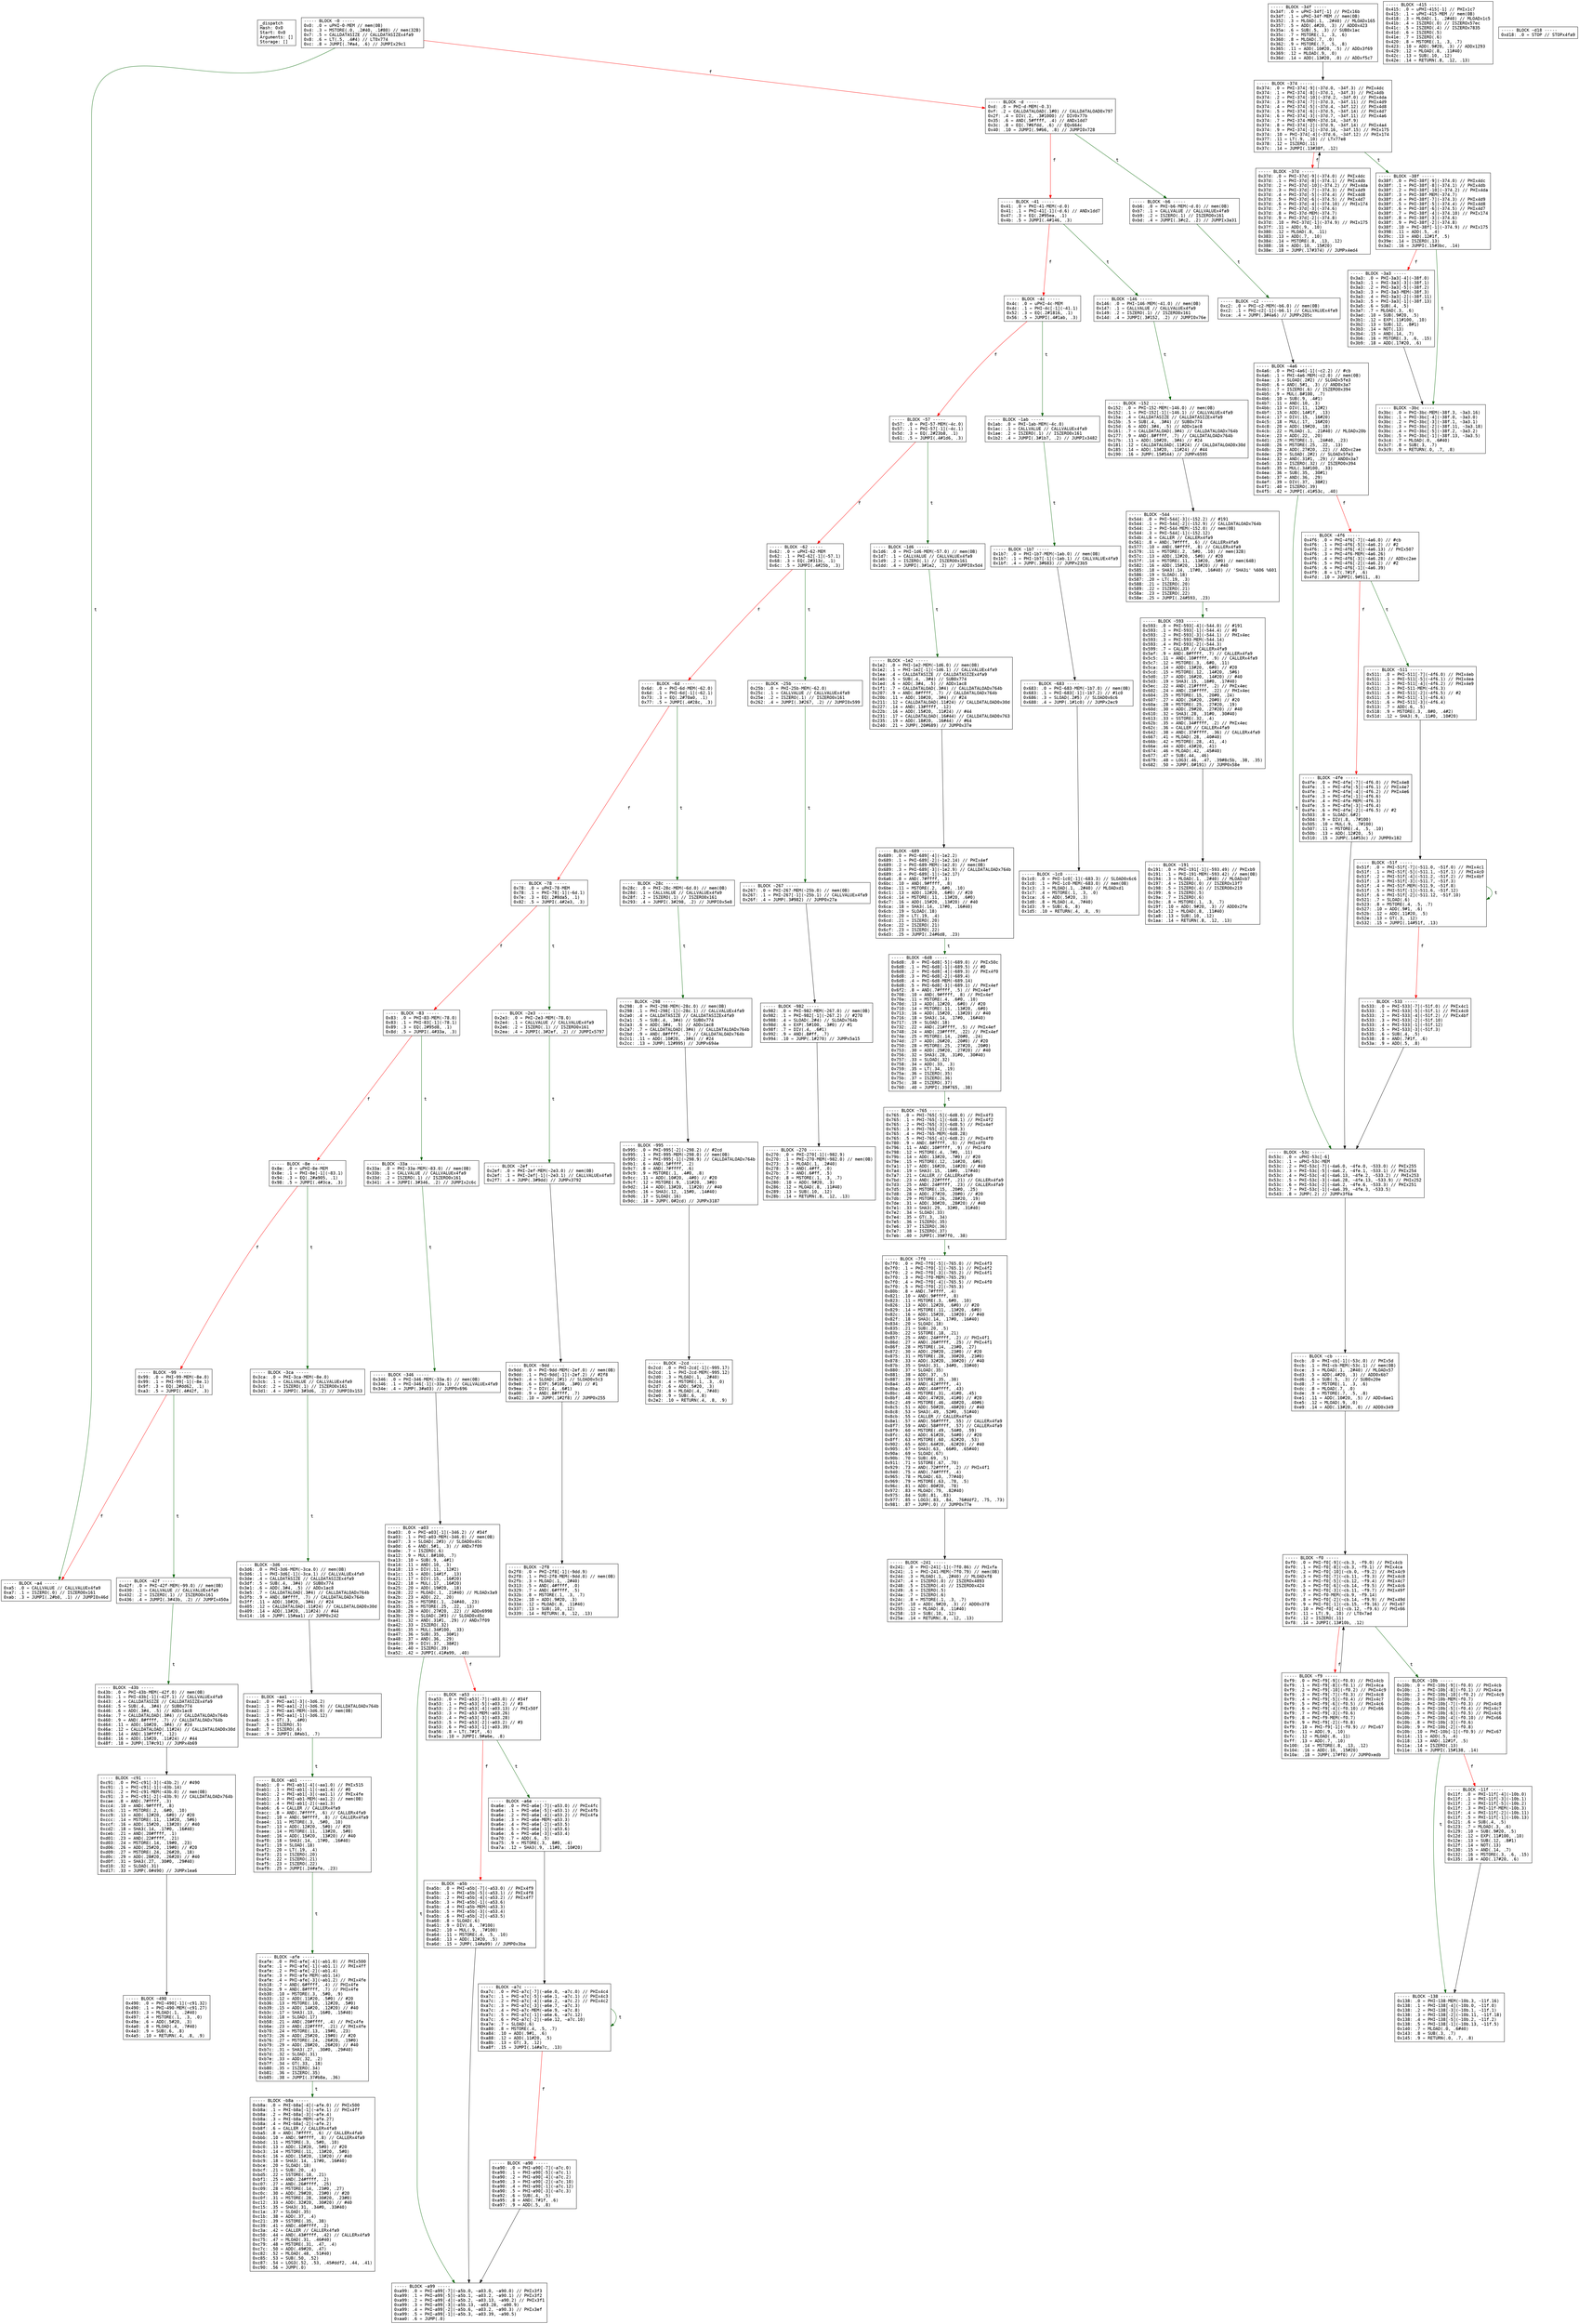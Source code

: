 
digraph G {
graph [fontname = "consolas"];
node  [fontname = "consolas"];
edge  [fontname = "consolas"];
ff [label="{_dispatch\lHash: 0x0\lStart: 0x0\lArguments: []\lStorage: []\l}", shape="record"];
block_0 [label="----- BLOCK ~0 -----\l0x0: .0 = uPHI~0-MEM // mem(0B)\l0x4: .3 = MSTORE(.0, .2#40, .1#80) // mem(32B)\l0x7: .5 = CALLDATASIZE // CALLDATASIZEx4fa9\l0x8: .6 = LT(.5, .4#4) // LT0x774\l0xc: .8 = JUMPI(.7#a4, .6) // JUMPIx29c1\l", shape="record"];
block_d [label="----- BLOCK ~d -----\l0xd: .0 = PHI~d-MEM(~0.3)\l0xf: .2 = CALLDATALOAD(.1#0) // CALLDATALOAD0x797\l0x2f: .4 = DIV(.2, .3#1000) // DIV0x77b\l0x35: .6 = AND(.5#ffff, .4) // ANDx1dd7\l0x3c: .8 = EQ(.7#6fdd, .6) // EQx664c\l0x40: .10 = JUMPI(.9#b6, .8) // JUMPI0x728\l", shape="record"];
block_41 [label="----- BLOCK ~41 -----\l0x41: .0 = PHI~41-MEM(~d.0)\l0x41: .1 = PHI~41[-1](~d.6) // ANDx1dd7\l0x47: .3 = EQ(.2#95ea, .1)\l0x4b: .5 = JUMPI(.4#146, .3)\l", shape="record"];
block_4c [label="----- BLOCK ~4c -----\l0x4c: .0 = uPHI~4c-MEM\l0x4c: .1 = PHI~4c[-1](~41.1)\l0x52: .3 = EQ(.2#1816, .1)\l0x56: .5 = JUMPI(.4#1ab, .3)\l", shape="record"];
block_57 [label="----- BLOCK ~57 -----\l0x57: .0 = PHI~57-MEM(~4c.0)\l0x57: .1 = PHI~57[-1](~4c.1)\l0x5d: .3 = EQ(.2#23b8, .1)\l0x61: .5 = JUMPI(.4#1d6, .3)\l", shape="record"];
block_62 [label="----- BLOCK ~62 -----\l0x62: .0 = uPHI~62-MEM\l0x62: .1 = PHI~62[-1](~57.1)\l0x68: .3 = EQ(.2#313c, .1)\l0x6c: .5 = JUMPI(.4#25b, .3)\l", shape="record"];
block_6d [label="----- BLOCK ~6d -----\l0x6d: .0 = PHI~6d-MEM(~62.0)\l0x6d: .1 = PHI~6d[-1](~62.1)\l0x73: .3 = EQ(.2#70a0, .1)\l0x77: .5 = JUMPI(.4#28c, .3)\l", shape="record"];
block_78 [label="----- BLOCK ~78 -----\l0x78: .0 = uPHI~78-MEM\l0x78: .1 = PHI~78[-1](~6d.1)\l0x7e: .3 = EQ(.2#8da5, .1)\l0x82: .5 = JUMPI(.4#2e3, .3)\l", shape="record"];
block_83 [label="----- BLOCK ~83 -----\l0x83: .0 = PHI~83-MEM(~78.0)\l0x83: .1 = PHI~83[-1](~78.1)\l0x89: .3 = EQ(.2#95d8, .1)\l0x8d: .5 = JUMPI(.4#33a, .3)\l", shape="record"];
block_8e [label="----- BLOCK ~8e -----\l0x8e: .0 = uPHI~8e-MEM\l0x8e: .1 = PHI~8e[-1](~83.1)\l0x94: .3 = EQ(.2#a905, .1)\l0x98: .5 = JUMPI(.4#3ca, .3)\l", shape="record"];
block_99 [label="----- BLOCK ~99 -----\l0x99: .0 = PHI~99-MEM(~8e.0)\l0x99: .1 = PHI~99[-1](~8e.1)\l0x9f: .3 = EQ(.2#dd62, .1)\l0xa3: .5 = JUMPI(.4#42f, .3)\l", shape="record"];
block_a4 [label="----- BLOCK ~a4 -----\l0xa5: .0 = CALLVALUE // CALLVALUEx4fa9\l0xa7: .1 = ISZERO(.0) // ISZERO0x161\l0xab: .3 = JUMPI(.2#b0, .1) // JUMPI0x46d\l", shape="record"];
block_b6 [label="----- BLOCK ~b6 -----\l0xb6: .0 = PHI~b6-MEM(~d.0) // mem(0B)\l0xb7: .1 = CALLVALUE // CALLVALUEx4fa9\l0xb9: .2 = ISZERO(.1) // ISZERO0x161\l0xbd: .4 = JUMPI(.3#c2, .2) // JUMPIx3a31\l", shape="record"];
block_c2 [label="----- BLOCK ~c2 -----\l0xc2: .0 = PHI~c2-MEM(~b6.0) // mem(0B)\l0xc2: .1 = PHI~c2[-1](~b6.1) // CALLVALUEx4fa9\l0xca: .4 = JUMP(.3#4a6) // JUMPx205c\l", shape="record"];
block_cb [label="----- BLOCK ~cb -----\l0xcb: .0 = PHI~cb[-1](~53c.0) // PHIx5d\l0xcb: .1 = PHI~cb-MEM(~53c.1) // mem(0B)\l0xce: .3 = MLOAD(.1, .2#40) // MLOADx57\l0xd3: .5 = ADD(.4#20, .3) // ADD0x6b7\l0xd6: .6 = SUB(.5, .3) // SUB0x20e\l0xd8: .7 = MSTORE(.1, .3, .6)\l0xdc: .8 = MLOAD(.7, .0)\l0xde: .9 = MSTORE(.7, .5, .8)\l0xe1: .11 = ADD(.10#20, .5) // ADDx6ae1\l0xe5: .12 = MLOAD(.9, .0)\l0xe9: .14 = ADD(.13#20, .0) // ADD0x349\l", shape="record"];
block_f0 [label="----- BLOCK ~f0 -----\l0xf0: .0 = PHI~f0[-9](~cb.3, ~f9.0) // PHIx4cb\l0xf0: .1 = PHI~f0[-8](~cb.3, ~f9.1) // PHIx4ca\l0xf0: .2 = PHI~f0[-10](~cb.0, ~f9.2) // PHIx4c9\l0xf0: .3 = PHI~f0[-7](~cb.11, ~f9.3) // PHIx4c8\l0xf0: .4 = PHI~f0[-5](~cb.12, ~f9.4) // PHIx4c7\l0xf0: .5 = PHI~f0[-6](~cb.14, ~f9.5) // PHIx4c6\l0xf0: .6 = PHI~f0[-3](~cb.11, ~f9.7) // PHIx49f\l0xf0: .7 = PHI~f0-MEM(~cb.9, ~f9.14)\l0xf0: .8 = PHI~f0[-2](~cb.14, ~f9.9) // PHIx49d\l0xf0: .9 = PHI~f0[-1](~cb.15, ~f9.16) // PHIx67\l0xf0: .10 = PHI~f0[-4](~cb.12, ~f9.6) // PHIx66\l0xf3: .11 = LT(.9, .10) // LT0x7ad\l0xf4: .12 = ISZERO(.11)\l0xf8: .14 = JUMPI(.13#10b, .12)\l", shape="record"];
block_f9 [label="----- BLOCK ~f9 -----\l0xf9: .0 = PHI~f9[-9](~f0.0) // PHIx4cb\l0xf9: .1 = PHI~f9[-8](~f0.1) // PHIx4ca\l0xf9: .2 = PHI~f9[-10](~f0.2) // PHIx4c9\l0xf9: .3 = PHI~f9[-7](~f0.3) // PHIx4c8\l0xf9: .4 = PHI~f9[-5](~f0.4) // PHIx4c7\l0xf9: .5 = PHI~f9[-6](~f0.5) // PHIx4c6\l0xf9: .6 = PHI~f9[-4](~f0.10) // PHIx66\l0xf9: .7 = PHI~f9[-3](~f0.6)\l0xf9: .8 = PHI~f9-MEM(~f0.7)\l0xf9: .9 = PHI~f9[-2](~f0.8)\l0xf9: .10 = PHI~f9[-1](~f0.9) // PHIx67\l0xfb: .11 = ADD(.9, .10)\l0xfc: .12 = MLOAD(.8, .11)\l0xff: .13 = ADD(.7, .10)\l0x100: .14 = MSTORE(.8, .13, .12)\l0x104: .16 = ADD(.10, .15#20)\l0x10a: .18 = JUMP(.17#f0) // JUMP0xedb\l", shape="record"];
block_10b [label="----- BLOCK ~10b -----\l0x10b: .0 = PHI~10b[-9](~f0.0) // PHIx4cb\l0x10b: .1 = PHI~10b[-8](~f0.1) // PHIx4ca\l0x10b: .2 = PHI~10b[-10](~f0.2) // PHIx4c9\l0x10b: .3 = PHI~10b-MEM(~f0.7)\l0x10b: .4 = PHI~10b[-7](~f0.3) // PHIx4c8\l0x10b: .5 = PHI~10b[-5](~f0.4) // PHIx4c7\l0x10b: .6 = PHI~10b[-6](~f0.5) // PHIx4c6\l0x10b: .7 = PHI~10b[-4](~f0.10) // PHIx66\l0x10b: .8 = PHI~10b[-3](~f0.6)\l0x10b: .9 = PHI~10b[-2](~f0.8)\l0x10b: .10 = PHI~10b[-1](~f0.9) // PHIx67\l0x114: .11 = ADD(.5, .4)\l0x118: .13 = AND(.12#1f, .5)\l0x11a: .14 = ISZERO(.13)\l0x11e: .16 = JUMPI(.15#138, .14)\l", shape="record"];
block_11f [label="----- BLOCK ~11f -----\l0x11f: .0 = PHI~11f[-4](~10b.0)\l0x11f: .1 = PHI~11f[-3](~10b.1)\l0x11f: .2 = PHI~11f[-5](~10b.2)\l0x11f: .3 = PHI~11f-MEM(~10b.3)\l0x11f: .4 = PHI~11f[-2](~10b.11)\l0x11f: .5 = PHI~11f[-1](~10b.13)\l0x121: .6 = SUB(.4, .5)\l0x123: .7 = MLOAD(.3, .6)\l0x129: .10 = SUB(.9#20, .5)\l0x12d: .12 = EXP(.11#100, .10)\l0x12e: .13 = SUB(.12, .8#1)\l0x12f: .14 = NOT(.13)\l0x130: .15 = AND(.14, .7)\l0x132: .16 = MSTORE(.3, .6, .15)\l0x135: .18 = ADD(.17#20, .6)\l", shape="record"];
block_138 [label="----- BLOCK ~138 -----\l0x138: .0 = PHI~138-MEM(~10b.3, ~11f.16)\l0x138: .1 = PHI~138[-4](~10b.0, ~11f.0)\l0x138: .2 = PHI~138[-3](~10b.1, ~11f.1)\l0x138: .3 = PHI~138[-2](~10b.11, ~11f.18)\l0x138: .4 = PHI~138[-5](~10b.2, ~11f.2)\l0x138: .5 = PHI~138[-1](~10b.13, ~11f.5)\l0x140: .7 = MLOAD(.0, .6#40)\l0x143: .8 = SUB(.3, .7)\l0x145: .9 = RETURN(.0, .7, .8)\l", shape="record"];
block_146 [label="----- BLOCK ~146 -----\l0x146: .0 = PHI~146-MEM(~41.0) // mem(0B)\l0x147: .1 = CALLVALUE // CALLVALUEx4fa9\l0x149: .2 = ISZERO(.1) // ISZERO0x161\l0x14d: .4 = JUMPI(.3#152, .2) // JUMPI0x76e\l", shape="record"];
block_152 [label="----- BLOCK ~152 -----\l0x152: .0 = PHI~152-MEM(~146.0) // mem(0B)\l0x152: .1 = PHI~152[-1](~146.1) // CALLVALUEx4fa9\l0x15a: .4 = CALLDATASIZE // CALLDATASIZEx4fa9\l0x15b: .5 = SUB(.4, .3#4) // SUB0x774\l0x15d: .6 = ADD(.3#4, .5) // ADDx1ac8\l0x161: .7 = CALLDATALOAD(.3#4) // CALLDATALOADx764b\l0x177: .9 = AND(.8#ffff, .7) // CALLDATALOADx764b\l0x17b: .11 = ADD(.10#20, .3#4) // #24\l0x181: .12 = CALLDATALOAD(.11#24) // CALLDATALOAD0x30d\l0x185: .14 = ADD(.13#20, .11#24) // #44\l0x190: .16 = JUMP(.15#544) // JUMPx6595\l", shape="record"];
block_191 [label="----- BLOCK ~191 -----\l0x191: .0 = PHI~191[-1](~593.49) // PHIxb9\l0x191: .1 = PHI~191-MEM(~593.42) // mem(0B)\l0x194: .3 = MLOAD(.1, .2#40) // MLOADxb7\l0x197: .4 = ISZERO(.0) // ISZEROx13f7\l0x198: .5 = ISZERO(.4) // ISZERO0x219\l0x199: .6 = ISZERO(.5)\l0x19a: .7 = ISZERO(.6)\l0x19c: .8 = MSTORE(.1, .3, .7)\l0x19f: .10 = ADD(.9#20, .3) // ADD0x2fe\l0x1a5: .12 = MLOAD(.8, .11#40)\l0x1a8: .13 = SUB(.10, .12)\l0x1aa: .14 = RETURN(.8, .12, .13)\l", shape="record"];
block_1ab [label="----- BLOCK ~1ab -----\l0x1ab: .0 = PHI~1ab-MEM(~4c.0)\l0x1ac: .1 = CALLVALUE // CALLVALUEx4fa9\l0x1ae: .2 = ISZERO(.1) // ISZERO0x161\l0x1b2: .4 = JUMPI(.3#1b7, .2) // JUMPIx3482\l", shape="record"];
block_1b7 [label="----- BLOCK ~1b7 -----\l0x1b7: .0 = PHI~1b7-MEM(~1ab.0) // mem(0B)\l0x1b7: .1 = PHI~1b7[-1](~1ab.1) // CALLVALUEx4fa9\l0x1bf: .4 = JUMP(.3#683) // JUMPx23b5\l", shape="record"];
block_1c0 [label="----- BLOCK ~1c0 -----\l0x1c0: .0 = PHI~1c0[-1](~683.3) // SLOAD0x6c6\l0x1c0: .1 = PHI~1c0-MEM(~683.0) // mem(0B)\l0x1c3: .3 = MLOAD(.1, .2#40) // MLOADxd1\l0x1c7: .4 = MSTORE(.1, .3, .0)\l0x1ca: .6 = ADD(.5#20, .3)\l0x1d0: .8 = MLOAD(.4, .7#40)\l0x1d3: .9 = SUB(.6, .8)\l0x1d5: .10 = RETURN(.4, .8, .9)\l", shape="record"];
block_1d6 [label="----- BLOCK ~1d6 -----\l0x1d6: .0 = PHI~1d6-MEM(~57.0) // mem(0B)\l0x1d7: .1 = CALLVALUE // CALLVALUEx4fa9\l0x1d9: .2 = ISZERO(.1) // ISZERO0x161\l0x1dd: .4 = JUMPI(.3#1e2, .2) // JUMPI0x5d4\l", shape="record"];
block_1e2 [label="----- BLOCK ~1e2 -----\l0x1e2: .0 = PHI~1e2-MEM(~1d6.0) // mem(0B)\l0x1e2: .1 = PHI~1e2[-1](~1d6.1) // CALLVALUEx4fa9\l0x1ea: .4 = CALLDATASIZE // CALLDATASIZEx4fa9\l0x1eb: .5 = SUB(.4, .3#4) // SUB0x774\l0x1ed: .6 = ADD(.3#4, .5) // ADDx1ac8\l0x1f1: .7 = CALLDATALOAD(.3#4) // CALLDATALOADx764b\l0x207: .9 = AND(.8#ffff, .7) // CALLDATALOADx764b\l0x20b: .11 = ADD(.10#20, .3#4) // #24\l0x211: .12 = CALLDATALOAD(.11#24) // CALLDATALOAD0x30d\l0x227: .14 = AND(.13#ffff, .12)\l0x22b: .16 = ADD(.15#20, .11#24) // #44\l0x231: .17 = CALLDATALOAD(.16#44) // CALLDATALOAD0x763\l0x235: .19 = ADD(.18#20, .16#44) // #64\l0x240: .21 = JUMP(.20#689) // JUMP0x37e\l", shape="record"];
block_241 [label="----- BLOCK ~241 -----\l0x241: .0 = PHI~241[-1](~7f0.86) // PHIxfa\l0x241: .1 = PHI~241-MEM(~7f0.79) // mem(0B)\l0x244: .3 = MLOAD(.1, .2#40) // MLOADxf8\l0x247: .4 = ISZERO(.0) // ISZEROx4893\l0x248: .5 = ISZERO(.4) // ISZERO0x424\l0x249: .6 = ISZERO(.5)\l0x24a: .7 = ISZERO(.6)\l0x24c: .8 = MSTORE(.1, .3, .7)\l0x24f: .10 = ADD(.9#20, .3) // ADD0x378\l0x255: .12 = MLOAD(.8, .11#40)\l0x258: .13 = SUB(.10, .12)\l0x25a: .14 = RETURN(.8, .12, .13)\l", shape="record"];
block_25b [label="----- BLOCK ~25b -----\l0x25b: .0 = PHI~25b-MEM(~62.0)\l0x25c: .1 = CALLVALUE // CALLVALUEx4fa9\l0x25e: .2 = ISZERO(.1) // ISZERO0x161\l0x262: .4 = JUMPI(.3#267, .2) // JUMPI0x599\l", shape="record"];
block_267 [label="----- BLOCK ~267 -----\l0x267: .0 = PHI~267-MEM(~25b.0) // mem(0B)\l0x267: .1 = PHI~267[-1](~25b.1) // CALLVALUEx4fa9\l0x26f: .4 = JUMP(.3#982) // JUMP0x27a\l", shape="record"];
block_270 [label="----- BLOCK ~270 -----\l0x270: .0 = PHI~270[-1](~982.9)\l0x270: .1 = PHI~270-MEM(~982.0) // mem(0B)\l0x273: .3 = MLOAD(.1, .2#40)\l0x278: .5 = AND(.4#ff, .0)\l0x27b: .7 = AND(.6#ff, .5)\l0x27d: .8 = MSTORE(.1, .3, .7)\l0x280: .10 = ADD(.9#20, .3)\l0x286: .12 = MLOAD(.8, .11#40)\l0x289: .13 = SUB(.10, .12)\l0x28b: .14 = RETURN(.8, .12, .13)\l", shape="record"];
block_28c [label="----- BLOCK ~28c -----\l0x28c: .0 = PHI~28c-MEM(~6d.0) // mem(0B)\l0x28d: .1 = CALLVALUE // CALLVALUEx4fa9\l0x28f: .2 = ISZERO(.1) // ISZERO0x161\l0x293: .4 = JUMPI(.3#298, .2) // JUMPI0x5e8\l", shape="record"];
block_298 [label="----- BLOCK ~298 -----\l0x298: .0 = PHI~298-MEM(~28c.0) // mem(0B)\l0x298: .1 = PHI~298[-1](~28c.1) // CALLVALUEx4fa9\l0x2a0: .4 = CALLDATASIZE // CALLDATASIZEx4fa9\l0x2a1: .5 = SUB(.4, .3#4) // SUB0x774\l0x2a3: .6 = ADD(.3#4, .5) // ADDx1ac8\l0x2a7: .7 = CALLDATALOAD(.3#4) // CALLDATALOADx764b\l0x2bd: .9 = AND(.8#ffff, .7) // CALLDATALOADx764b\l0x2c1: .11 = ADD(.10#20, .3#4) // #24\l0x2cc: .13 = JUMP(.12#995) // JUMPx694e\l", shape="record"];
block_2cd [label="----- BLOCK ~2cd -----\l0x2cd: .0 = PHI~2cd[-1](~995.17)\l0x2cd: .1 = PHI~2cd-MEM(~995.12)\l0x2d0: .3 = MLOAD(.1, .2#40)\l0x2d4: .4 = MSTORE(.1, .3, .0)\l0x2d7: .6 = ADD(.5#20, .3)\l0x2dd: .8 = MLOAD(.4, .7#40)\l0x2e0: .9 = SUB(.6, .8)\l0x2e2: .10 = RETURN(.4, .8, .9)\l", shape="record"];
block_2e3 [label="----- BLOCK ~2e3 -----\l0x2e3: .0 = PHI~2e3-MEM(~78.0)\l0x2e4: .1 = CALLVALUE // CALLVALUEx4fa9\l0x2e6: .2 = ISZERO(.1) // ISZERO0x161\l0x2ea: .4 = JUMPI(.3#2ef, .2) // JUMPIx5797\l", shape="record"];
block_2ef [label="----- BLOCK ~2ef -----\l0x2ef: .0 = PHI~2ef-MEM(~2e3.0) // mem(0B)\l0x2ef: .1 = PHI~2ef[-1](~2e3.1) // CALLVALUEx4fa9\l0x2f7: .4 = JUMP(.3#9dd) // JUMPx3792\l", shape="record"];
block_2f8 [label="----- BLOCK ~2f8 -----\l0x2f8: .0 = PHI~2f8[-1](~9dd.9)\l0x2f8: .1 = PHI~2f8-MEM(~9dd.0) // mem(0B)\l0x2fb: .3 = MLOAD(.1, .2#40)\l0x313: .5 = AND(.4#ffff, .0)\l0x329: .7 = AND(.6#ffff, .5)\l0x32b: .8 = MSTORE(.1, .3, .7)\l0x32e: .10 = ADD(.9#20, .3)\l0x334: .12 = MLOAD(.8, .11#40)\l0x337: .13 = SUB(.10, .12)\l0x339: .14 = RETURN(.8, .12, .13)\l", shape="record"];
block_33a [label="----- BLOCK ~33a -----\l0x33a: .0 = PHI~33a-MEM(~83.0) // mem(0B)\l0x33b: .1 = CALLVALUE // CALLVALUEx4fa9\l0x33d: .2 = ISZERO(.1) // ISZERO0x161\l0x341: .4 = JUMPI(.3#346, .2) // JUMPIx2c6c\l", shape="record"];
block_346 [label="----- BLOCK ~346 -----\l0x346: .0 = PHI~346-MEM(~33a.0) // mem(0B)\l0x346: .1 = PHI~346[-1](~33a.1) // CALLVALUEx4fa9\l0x34e: .4 = JUMP(.3#a03) // JUMP0x696\l", shape="record"];
block_34f [label="----- BLOCK ~34f -----\l0x34f: .0 = uPHI~34f[-1] // PHIx16b\l0x34f: .1 = uPHI~34f-MEM // mem(0B)\l0x352: .3 = MLOAD(.1, .2#40) // MLOADx165\l0x357: .5 = ADD(.4#20, .3) // ADD0x423\l0x35a: .6 = SUB(.5, .3) // SUB0x1ac\l0x35c: .7 = MSTORE(.1, .3, .6)\l0x360: .8 = MLOAD(.7, .0)\l0x362: .9 = MSTORE(.7, .5, .8)\l0x365: .11 = ADD(.10#20, .5) // ADDx3f69\l0x369: .12 = MLOAD(.9, .0)\l0x36d: .14 = ADD(.13#20, .0) // ADDxf5c7\l", shape="record"];
block_374 [label="----- BLOCK ~374 -----\l0x374: .0 = PHI~374[-9](~37d.0, ~34f.3) // PHIx4dc\l0x374: .1 = PHI~374[-8](~37d.1, ~34f.3) // PHIx4db\l0x374: .2 = PHI~374[-10](~37d.2, ~34f.0) // PHIx4da\l0x374: .3 = PHI~374[-7](~37d.3, ~34f.11) // PHIx4d9\l0x374: .4 = PHI~374[-5](~37d.4, ~34f.12) // PHIx4d8\l0x374: .5 = PHI~374[-6](~37d.5, ~34f.14) // PHIx4d7\l0x374: .6 = PHI~374[-3](~37d.7, ~34f.11) // PHIx4a6\l0x374: .7 = PHI~374-MEM(~37d.14, ~34f.9)\l0x374: .8 = PHI~374[-2](~37d.9, ~34f.14) // PHIx4a4\l0x374: .9 = PHI~374[-1](~37d.16, ~34f.15) // PHIx175\l0x374: .10 = PHI~374[-4](~37d.6, ~34f.12) // PHIx174\l0x377: .11 = LT(.9, .10) // LTx77e8\l0x378: .12 = ISZERO(.11)\l0x37c: .14 = JUMPI(.13#38f, .12)\l", shape="record"];
block_37d [label="----- BLOCK ~37d -----\l0x37d: .0 = PHI~37d[-9](~374.0) // PHIx4dc\l0x37d: .1 = PHI~37d[-8](~374.1) // PHIx4db\l0x37d: .2 = PHI~37d[-10](~374.2) // PHIx4da\l0x37d: .3 = PHI~37d[-7](~374.3) // PHIx4d9\l0x37d: .4 = PHI~37d[-5](~374.4) // PHIx4d8\l0x37d: .5 = PHI~37d[-6](~374.5) // PHIx4d7\l0x37d: .6 = PHI~37d[-4](~374.10) // PHIx174\l0x37d: .7 = PHI~37d[-3](~374.6)\l0x37d: .8 = PHI~37d-MEM(~374.7)\l0x37d: .9 = PHI~37d[-2](~374.8)\l0x37d: .10 = PHI~37d[-1](~374.9) // PHIx175\l0x37f: .11 = ADD(.9, .10)\l0x380: .12 = MLOAD(.8, .11)\l0x383: .13 = ADD(.7, .10)\l0x384: .14 = MSTORE(.8, .13, .12)\l0x388: .16 = ADD(.10, .15#20)\l0x38e: .18 = JUMP(.17#374) // JUMPx4ed4\l", shape="record"];
block_38f [label="----- BLOCK ~38f -----\l0x38f: .0 = PHI~38f[-9](~374.0) // PHIx4dc\l0x38f: .1 = PHI~38f[-8](~374.1) // PHIx4db\l0x38f: .2 = PHI~38f[-10](~374.2) // PHIx4da\l0x38f: .3 = PHI~38f-MEM(~374.7)\l0x38f: .4 = PHI~38f[-7](~374.3) // PHIx4d9\l0x38f: .5 = PHI~38f[-5](~374.4) // PHIx4d8\l0x38f: .6 = PHI~38f[-6](~374.5) // PHIx4d7\l0x38f: .7 = PHI~38f[-4](~374.10) // PHIx174\l0x38f: .8 = PHI~38f[-3](~374.6)\l0x38f: .9 = PHI~38f[-2](~374.8)\l0x38f: .10 = PHI~38f[-1](~374.9) // PHIx175\l0x398: .11 = ADD(.5, .4)\l0x39c: .13 = AND(.12#1f, .5)\l0x39e: .14 = ISZERO(.13)\l0x3a2: .16 = JUMPI(.15#3bc, .14)\l", shape="record"];
block_3a3 [label="----- BLOCK ~3a3 -----\l0x3a3: .0 = PHI~3a3[-4](~38f.0)\l0x3a3: .1 = PHI~3a3[-3](~38f.1)\l0x3a3: .2 = PHI~3a3[-5](~38f.2)\l0x3a3: .3 = PHI~3a3-MEM(~38f.3)\l0x3a3: .4 = PHI~3a3[-2](~38f.11)\l0x3a3: .5 = PHI~3a3[-1](~38f.13)\l0x3a5: .6 = SUB(.4, .5)\l0x3a7: .7 = MLOAD(.3, .6)\l0x3ad: .10 = SUB(.9#20, .5)\l0x3b1: .12 = EXP(.11#100, .10)\l0x3b2: .13 = SUB(.12, .8#1)\l0x3b3: .14 = NOT(.13)\l0x3b4: .15 = AND(.14, .7)\l0x3b6: .16 = MSTORE(.3, .6, .15)\l0x3b9: .18 = ADD(.17#20, .6)\l", shape="record"];
block_3bc [label="----- BLOCK ~3bc -----\l0x3bc: .0 = PHI~3bc-MEM(~38f.3, ~3a3.16)\l0x3bc: .1 = PHI~3bc[-4](~38f.0, ~3a3.0)\l0x3bc: .2 = PHI~3bc[-3](~38f.1, ~3a3.1)\l0x3bc: .3 = PHI~3bc[-2](~38f.11, ~3a3.18)\l0x3bc: .4 = PHI~3bc[-5](~38f.2, ~3a3.2)\l0x3bc: .5 = PHI~3bc[-1](~38f.13, ~3a3.5)\l0x3c4: .7 = MLOAD(.0, .6#40)\l0x3c7: .8 = SUB(.3, .7)\l0x3c9: .9 = RETURN(.0, .7, .8)\l", shape="record"];
block_3ca [label="----- BLOCK ~3ca -----\l0x3ca: .0 = PHI~3ca-MEM(~8e.0)\l0x3cb: .1 = CALLVALUE // CALLVALUEx4fa9\l0x3cd: .2 = ISZERO(.1) // ISZERO0x161\l0x3d1: .4 = JUMPI(.3#3d6, .2) // JUMPI0x153\l", shape="record"];
block_3d6 [label="----- BLOCK ~3d6 -----\l0x3d6: .0 = PHI~3d6-MEM(~3ca.0) // mem(0B)\l0x3d6: .1 = PHI~3d6[-1](~3ca.1) // CALLVALUEx4fa9\l0x3de: .4 = CALLDATASIZE // CALLDATASIZEx4fa9\l0x3df: .5 = SUB(.4, .3#4) // SUB0x774\l0x3e1: .6 = ADD(.3#4, .5) // ADDx1ac8\l0x3e5: .7 = CALLDATALOAD(.3#4) // CALLDATALOADx764b\l0x3fb: .9 = AND(.8#ffff, .7) // CALLDATALOADx764b\l0x3ff: .11 = ADD(.10#20, .3#4) // #24\l0x405: .12 = CALLDATALOAD(.11#24) // CALLDATALOAD0x30d\l0x409: .14 = ADD(.13#20, .11#24) // #44\l0x414: .16 = JUMP(.15#aa1) // JUMP0x242\l", shape="record"];
block_415 [label="----- BLOCK ~415 -----\l0x415: .0 = uPHI~415[-1] // PHIx1c7\l0x415: .1 = uPHI~415-MEM // mem(0B)\l0x418: .3 = MLOAD(.1, .2#40) // MLOADx1c5\l0x41b: .4 = ISZERO(.0) // ISZEROx57ec\l0x41c: .5 = ISZERO(.4) // ISZEROx7835\l0x41d: .6 = ISZERO(.5)\l0x41e: .7 = ISZERO(.6)\l0x420: .8 = MSTORE(.1, .3, .7)\l0x423: .10 = ADD(.9#20, .3) // ADDx1293\l0x429: .12 = MLOAD(.8, .11#40)\l0x42c: .13 = SUB(.10, .12)\l0x42e: .14 = RETURN(.8, .12, .13)\l", shape="record"];
block_42f [label="----- BLOCK ~42f -----\l0x42f: .0 = PHI~42f-MEM(~99.0) // mem(0B)\l0x430: .1 = CALLVALUE // CALLVALUEx4fa9\l0x432: .2 = ISZERO(.1) // ISZERO0x161\l0x436: .4 = JUMPI(.3#43b, .2) // JUMPIx450a\l", shape="record"];
block_43b [label="----- BLOCK ~43b -----\l0x43b: .0 = PHI~43b-MEM(~42f.0) // mem(0B)\l0x43b: .1 = PHI~43b[-1](~42f.1) // CALLVALUEx4fa9\l0x443: .4 = CALLDATASIZE // CALLDATASIZEx4fa9\l0x444: .5 = SUB(.4, .3#4) // SUB0x774\l0x446: .6 = ADD(.3#4, .5) // ADDx1ac8\l0x44a: .7 = CALLDATALOAD(.3#4) // CALLDATALOADx764b\l0x460: .9 = AND(.8#ffff, .7) // CALLDATALOADx764b\l0x464: .11 = ADD(.10#20, .3#4) // #24\l0x46a: .12 = CALLDATALOAD(.11#24) // CALLDATALOAD0x30d\l0x480: .14 = AND(.13#ffff, .12)\l0x484: .16 = ADD(.15#20, .11#24) // #44\l0x48f: .18 = JUMP(.17#c91) // JUMPx4b69\l", shape="record"];
block_490 [label="----- BLOCK ~490 -----\l0x490: .0 = PHI~490[-1](~c91.32)\l0x490: .1 = PHI~490-MEM(~c91.27)\l0x493: .3 = MLOAD(.1, .2#40)\l0x497: .4 = MSTORE(.1, .3, .0)\l0x49a: .6 = ADD(.5#20, .3)\l0x4a0: .8 = MLOAD(.4, .7#40)\l0x4a3: .9 = SUB(.6, .8)\l0x4a5: .10 = RETURN(.4, .8, .9)\l", shape="record"];
block_4a6 [label="----- BLOCK ~4a6 -----\l0x4a6: .0 = PHI~4a6[-1](~c2.2) // #cb\l0x4a6: .1 = PHI~4a6-MEM(~c2.0) // mem(0B)\l0x4aa: .3 = SLOAD(.2#2) // SLOADx5fe3\l0x4b0: .6 = AND(.5#1, .3) // AND0x3a7\l0x4b1: .7 = ISZERO(.6) // ISZERO0x394\l0x4b5: .9 = MUL(.8#100, .7)\l0x4b6: .10 = SUB(.9, .4#1)\l0x4b7: .11 = AND(.10, .3)\l0x4bb: .13 = DIV(.11, .12#2)\l0x4bf: .15 = ADD(.14#1f, .13)\l0x4c4: .17 = DIV(.15, .16#20)\l0x4c5: .18 = MUL(.17, .16#20)\l0x4c8: .20 = ADD(.19#20, .18)\l0x4cb: .22 = MLOAD(.1, .21#40) // MLOADx20b\l0x4ce: .23 = ADD(.22, .20)\l0x4d1: .25 = MSTORE(.1, .24#40, .23)\l0x4d8: .26 = MSTORE(.25, .22, .13)\l0x4db: .28 = ADD(.27#20, .22) // ADDxc2ae\l0x4de: .29 = SLOAD(.2#2) // SLOADx5fe3\l0x4e4: .32 = AND(.31#1, .29) // AND0x3a7\l0x4e5: .33 = ISZERO(.32) // ISZERO0x394\l0x4e9: .35 = MUL(.34#100, .33)\l0x4ea: .36 = SUB(.35, .30#1)\l0x4eb: .37 = AND(.36, .29)\l0x4ef: .39 = DIV(.37, .38#2)\l0x4f1: .40 = ISZERO(.39)\l0x4f5: .42 = JUMPI(.41#53c, .40)\l", shape="record"];
block_4f6 [label="----- BLOCK ~4f6 -----\l0x4f6: .0 = PHI~4f6[-7](~4a6.0) // #cb\l0x4f6: .1 = PHI~4f6[-5](~4a6.2) // #2\l0x4f6: .2 = PHI~4f6[-4](~4a6.13) // PHIx507\l0x4f6: .3 = PHI~4f6-MEM(~4a6.26)\l0x4f6: .4 = PHI~4f6[-3](~4a6.28) // ADDxc2ae\l0x4f6: .5 = PHI~4f6[-2](~4a6.2) // #2\l0x4f6: .6 = PHI~4f6[-1](~4a6.39)\l0x4f9: .8 = LT(.7#1f, .6)\l0x4fd: .10 = JUMPI(.9#511, .8)\l", shape="record"];
block_4fe [label="----- BLOCK ~4fe -----\l0x4fe: .0 = PHI~4fe[-7](~4f6.0) // PHIx4e8\l0x4fe: .1 = PHI~4fe[-5](~4f6.1) // PHIx4e7\l0x4fe: .2 = PHI~4fe[-4](~4f6.2) // PHIx4e6\l0x4fe: .3 = PHI~4fe[-1](~4f6.6)\l0x4fe: .4 = PHI~4fe-MEM(~4f6.3)\l0x4fe: .5 = PHI~4fe[-3](~4f6.4)\l0x4fe: .6 = PHI~4fe[-2](~4f6.5) // #2\l0x503: .8 = SLOAD(.6#2)\l0x504: .9 = DIV(.8, .7#100)\l0x505: .10 = MUL(.9, .7#100)\l0x507: .11 = MSTORE(.4, .5, .10)\l0x50b: .13 = ADD(.12#20, .5)\l0x510: .15 = JUMP(.14#53c) // JUMP0x182\l", shape="record"];
block_511 [label="----- BLOCK ~511 -----\l0x511: .0 = PHI~511[-7](~4f6.0) // PHIx4eb\l0x511: .1 = PHI~511[-5](~4f6.1) // PHIx4ea\l0x511: .2 = PHI~511[-4](~4f6.2) // PHIx4e9\l0x511: .3 = PHI~511-MEM(~4f6.3)\l0x511: .4 = PHI~511[-2](~4f6.5) // #2\l0x511: .5 = PHI~511[-1](~4f6.6)\l0x511: .6 = PHI~511[-3](~4f6.4)\l0x513: .7 = ADD(.6, .5)\l0x518: .9 = MSTORE(.3, .8#0, .4#2)\l0x51d: .12 = SHA3(.9, .11#0, .10#20)\l", shape="record"];
block_51f [label="----- BLOCK ~51f -----\l0x51f: .0 = PHI~51f[-7](~511.0, ~51f.0) // PHIx4c1\l0x51f: .1 = PHI~51f[-5](~511.1, ~51f.1) // PHIx4c0\l0x51f: .2 = PHI~51f[-4](~511.2, ~51f.2) // PHIx4bf\l0x51f: .3 = PHI~51f[-3](~511.7, ~51f.3)\l0x51f: .4 = PHI~51f-MEM(~511.9, ~51f.8)\l0x51f: .5 = PHI~51f[-1](~511.6, ~51f.12)\l0x51f: .6 = PHI~51f[-2](~511.12, ~51f.10)\l0x521: .7 = SLOAD(.6)\l0x523: .8 = MSTORE(.4, .5, .7)\l0x527: .10 = ADD(.9#1, .6)\l0x52b: .12 = ADD(.11#20, .5)\l0x52e: .13 = GT(.3, .12)\l0x532: .15 = JUMPI(.14#51f, .13)\l", shape="record"];
block_533 [label="----- BLOCK ~533 -----\l0x533: .0 = PHI~533[-7](~51f.0) // PHIx4c1\l0x533: .1 = PHI~533[-5](~51f.1) // PHIx4c0\l0x533: .2 = PHI~533[-4](~51f.2) // PHIx4bf\l0x533: .3 = PHI~533[-2](~51f.10)\l0x533: .4 = PHI~533[-1](~51f.12)\l0x533: .5 = PHI~533[-3](~51f.3)\l0x535: .6 = SUB(.4, .5)\l0x538: .8 = AND(.7#1f, .6)\l0x53a: .9 = ADD(.5, .8)\l", shape="record"];
block_53c [label="----- BLOCK ~53c -----\l0x53c: .0 = uPHI~53c[-6]\l0x53c: .1 = uPHI~53c-MEM\l0x53c: .2 = PHI~53c[-7](~4a6.0, ~4fe.0, ~533.0) // PHIx255\l0x53c: .3 = PHI~53c[-5](~4a6.2, ~4fe.1, ~533.1) // PHIx254\l0x53c: .4 = PHI~53c[-4](~4a6.13, ~4fe.2, ~533.2) // PHIx253\l0x53c: .5 = PHI~53c[-3](~4a6.28, ~4fe.13, ~533.9) // PHIx252\l0x53c: .6 = PHI~53c[-2](~4a6.2, ~4fe.6, ~533.3) // PHIx251\l0x53c: .7 = PHI~53c[-1](~4a6.39, ~4fe.3, ~533.5)\l0x543: .8 = JUMP(.2) // JUMPx3f6a\l", shape="record"];
block_544 [label="----- BLOCK ~544 -----\l0x544: .0 = PHI~544[-3](~152.2) // #191\l0x544: .1 = PHI~544[-2](~152.9) // CALLDATALOADx764b\l0x544: .2 = PHI~544-MEM(~152.0) // mem(0B)\l0x544: .3 = PHI~544[-1](~152.12)\l0x54b: .6 = CALLER // CALLERx4fa9\l0x561: .8 = AND(.7#ffff, .6) // CALLERx4fa9\l0x577: .10 = AND(.9#ffff, .8) // CALLERx4fa9\l0x579: .11 = MSTORE(.2, .5#0, .10) // mem(32B)\l0x57c: .13 = ADD(.12#20, .5#0) // #20\l0x57f: .14 = MSTORE(.11, .13#20, .5#0) // mem(64B)\l0x582: .16 = ADD(.15#20, .13#20) // #40\l0x585: .18 = SHA3(.14, .17#0, .16#40) // 'SHA3i' %606 %601\l0x586: .19 = SLOAD(.18)\l0x587: .20 = LT(.19, .3)\l0x588: .21 = ISZERO(.20)\l0x589: .22 = ISZERO(.21)\l0x58a: .23 = ISZERO(.22)\l0x58e: .25 = JUMPI(.24#593, .23)\l", shape="record"];
block_593 [label="----- BLOCK ~593 -----\l0x593: .0 = PHI~593[-4](~544.0) // #191\l0x593: .1 = PHI~593[-1](~544.4) // #0\l0x593: .2 = PHI~593[-3](~544.1) // PHIx4ec\l0x593: .3 = PHI~593-MEM(~544.14)\l0x593: .4 = PHI~593[-2](~544.3)\l0x599: .7 = CALLER // CALLERx4fa9\l0x5af: .9 = AND(.8#ffff, .7) // CALLERx4fa9\l0x5c5: .11 = AND(.10#ffff, .9) // CALLERx4fa9\l0x5c7: .12 = MSTORE(.3, .6#0, .11)\l0x5ca: .14 = ADD(.13#20, .6#0) // #20\l0x5cd: .15 = MSTORE(.12, .14#20, .5#6)\l0x5d0: .17 = ADD(.16#20, .14#20) // #40\l0x5d3: .19 = SHA3(.15, .18#0, .17#40)\l0x5ec: .22 = AND(.21#ffff, .2) // PHIx4ec\l0x602: .24 = AND(.23#ffff, .22) // PHIx4ec\l0x604: .25 = MSTORE(.15, .20#0, .24)\l0x607: .27 = ADD(.26#20, .20#0) // #20\l0x60a: .28 = MSTORE(.25, .27#20, .19)\l0x60d: .30 = ADD(.29#20, .27#20) // #40\l0x610: .32 = SHA3(.28, .31#0, .30#40)\l0x613: .33 = SSTORE(.32, .4)\l0x62b: .35 = AND(.34#ffff, .2) // PHIx4ec\l0x62c: .36 = CALLER // CALLERx4fa9\l0x642: .38 = AND(.37#ffff, .36) // CALLERx4fa9\l0x667: .41 = MLOAD(.28, .40#40)\l0x66b: .42 = MSTORE(.28, .41, .4)\l0x66e: .44 = ADD(.43#20, .41)\l0x674: .46 = MLOAD(.42, .45#40)\l0x677: .47 = SUB(.44, .46)\l0x679: .48 = LOG3(.46, .47, .39#8c5b, .38, .35)\l0x682: .50 = JUMP(.0#191) // JUMP0x58e\l", shape="record"];
block_683 [label="----- BLOCK ~683 -----\l0x683: .0 = PHI~683-MEM(~1b7.0) // mem(0B)\l0x683: .1 = PHI~683[-1](~1b7.2) // #1c0\l0x686: .3 = SLOAD(.2#5) // SLOAD0x6c6\l0x688: .4 = JUMP(.1#1c0) // JUMPx2ec9\l", shape="record"];
block_689 [label="----- BLOCK ~689 -----\l0x689: .0 = PHI~689[-4](~1e2.2)\l0x689: .1 = PHI~689[-2](~1e2.14) // PHIx4ef\l0x689: .2 = PHI~689-MEM(~1e2.0) // mem(0B)\l0x689: .3 = PHI~689[-3](~1e2.9) // CALLDATALOADx764b\l0x689: .4 = PHI~689[-1](~1e2.17)\l0x6a6: .8 = AND(.7#ffff, .3)\l0x6bc: .10 = AND(.9#ffff, .8)\l0x6be: .11 = MSTORE(.2, .6#0, .10)\l0x6c1: .13 = ADD(.12#20, .6#0) // #20\l0x6c4: .14 = MSTORE(.11, .13#20, .6#0)\l0x6c7: .16 = ADD(.15#20, .13#20) // #40\l0x6ca: .18 = SHA3(.14, .17#0, .16#40)\l0x6cb: .19 = SLOAD(.18)\l0x6cc: .20 = LT(.19, .4)\l0x6cd: .21 = ISZERO(.20)\l0x6ce: .22 = ISZERO(.21)\l0x6cf: .23 = ISZERO(.22)\l0x6d3: .25 = JUMPI(.24#6d8, .23)\l", shape="record"];
block_6d8 [label="----- BLOCK ~6d8 -----\l0x6d8: .0 = PHI~6d8[-5](~689.0) // PHIx50c\l0x6d8: .1 = PHI~6d8[-1](~689.5) // #0\l0x6d8: .2 = PHI~6d8[-4](~689.3) // PHIx4f0\l0x6d8: .3 = PHI~6d8[-2](~689.4)\l0x6d8: .4 = PHI~6d8-MEM(~689.14)\l0x6d8: .5 = PHI~6d8[-3](~689.1) // PHIx4ef\l0x6f2: .8 = AND(.7#ffff, .5) // PHIx4ef\l0x708: .10 = AND(.9#ffff, .8) // PHIx4ef\l0x70a: .11 = MSTORE(.4, .6#0, .10)\l0x70d: .13 = ADD(.12#20, .6#0) // #20\l0x710: .14 = MSTORE(.11, .13#20, .6#0)\l0x713: .16 = ADD(.15#20, .13#20) // #40\l0x716: .18 = SHA3(.14, .17#0, .16#40)\l0x717: .19 = SLOAD(.18)\l0x732: .22 = AND(.21#ffff, .5) // PHIx4ef\l0x748: .24 = AND(.23#ffff, .22) // PHIx4ef\l0x74a: .25 = MSTORE(.14, .20#0, .24)\l0x74d: .27 = ADD(.26#20, .20#0) // #20\l0x750: .28 = MSTORE(.25, .27#20, .20#0)\l0x753: .30 = ADD(.29#20, .27#20) // #40\l0x756: .32 = SHA3(.28, .31#0, .30#40)\l0x757: .33 = SLOAD(.32)\l0x758: .34 = ADD(.33, .3)\l0x759: .35 = LT(.34, .19)\l0x75a: .36 = ISZERO(.35)\l0x75b: .37 = ISZERO(.36)\l0x75c: .38 = ISZERO(.37)\l0x760: .40 = JUMPI(.39#765, .38)\l", shape="record"];
block_765 [label="----- BLOCK ~765 -----\l0x765: .0 = PHI~765[-5](~6d8.0) // PHIx4f3\l0x765: .1 = PHI~765[-1](~6d8.1) // PHIx4f2\l0x765: .2 = PHI~765[-3](~6d8.5) // PHIx4ef\l0x765: .3 = PHI~765[-2](~6d8.3)\l0x765: .4 = PHI~765-MEM(~6d8.28)\l0x765: .5 = PHI~765[-4](~6d8.2) // PHIx4f0\l0x780: .9 = AND(.8#ffff, .5) // PHIx4f0\l0x796: .11 = AND(.10#ffff, .9) // PHIx4f0\l0x798: .12 = MSTORE(.4, .7#0, .11)\l0x79b: .14 = ADD(.13#20, .7#0) // #20\l0x79e: .15 = MSTORE(.12, .14#20, .6#6)\l0x7a1: .17 = ADD(.16#20, .14#20) // #40\l0x7a4: .19 = SHA3(.15, .18#0, .17#40)\l0x7a7: .21 = CALLER // CALLERx4fa9\l0x7bd: .23 = AND(.22#ffff, .21) // CALLERx4fa9\l0x7d3: .25 = AND(.24#ffff, .23) // CALLERx4fa9\l0x7d5: .26 = MSTORE(.15, .20#0, .25)\l0x7d8: .28 = ADD(.27#20, .20#0) // #20\l0x7db: .29 = MSTORE(.26, .28#20, .19)\l0x7de: .31 = ADD(.30#20, .28#20) // #40\l0x7e1: .33 = SHA3(.29, .32#0, .31#40)\l0x7e2: .34 = SLOAD(.33)\l0x7e4: .35 = GT(.3, .34)\l0x7e5: .36 = ISZERO(.35)\l0x7e6: .37 = ISZERO(.36)\l0x7e7: .38 = ISZERO(.37)\l0x7eb: .40 = JUMPI(.39#7f0, .38)\l", shape="record"];
block_7f0 [label="----- BLOCK ~7f0 -----\l0x7f0: .0 = PHI~7f0[-5](~765.0) // PHIx4f3\l0x7f0: .1 = PHI~7f0[-1](~765.1) // PHIx4f2\l0x7f0: .2 = PHI~7f0[-3](~765.2) // PHIx4f1\l0x7f0: .3 = PHI~7f0-MEM(~765.29)\l0x7f0: .4 = PHI~7f0[-4](~765.5) // PHIx4f0\l0x7f0: .5 = PHI~7f0[-2](~765.3)\l0x80b: .8 = AND(.7#ffff, .4)\l0x821: .10 = AND(.9#ffff, .8)\l0x823: .11 = MSTORE(.3, .6#0, .10)\l0x826: .13 = ADD(.12#20, .6#0) // #20\l0x829: .14 = MSTORE(.11, .13#20, .6#0)\l0x82c: .16 = ADD(.15#20, .13#20) // #40\l0x82f: .18 = SHA3(.14, .17#0, .16#40)\l0x834: .20 = SLOAD(.18)\l0x835: .21 = SUB(.20, .5)\l0x83b: .22 = SSTORE(.18, .21)\l0x857: .25 = AND(.24#ffff, .2) // PHIx4f1\l0x86d: .27 = AND(.26#ffff, .25) // PHIx4f1\l0x86f: .28 = MSTORE(.14, .23#0, .27)\l0x872: .30 = ADD(.29#20, .23#0) // #20\l0x875: .31 = MSTORE(.28, .30#20, .23#0)\l0x878: .33 = ADD(.32#20, .30#20) // #40\l0x87b: .35 = SHA3(.31, .34#0, .33#40)\l0x880: .37 = SLOAD(.35)\l0x881: .38 = ADD(.37, .5)\l0x887: .39 = SSTORE(.35, .38)\l0x8a4: .43 = AND(.42#ffff, .4)\l0x8ba: .45 = AND(.44#ffff, .43)\l0x8bc: .46 = MSTORE(.31, .41#0, .45)\l0x8bf: .48 = ADD(.47#20, .41#0) // #20\l0x8c2: .49 = MSTORE(.46, .48#20, .40#6)\l0x8c5: .51 = ADD(.50#20, .48#20) // #40\l0x8c8: .53 = SHA3(.49, .52#0, .51#40)\l0x8cb: .55 = CALLER // CALLERx4fa9\l0x8e1: .57 = AND(.56#ffff, .55) // CALLERx4fa9\l0x8f7: .59 = AND(.58#ffff, .57) // CALLERx4fa9\l0x8f9: .60 = MSTORE(.49, .54#0, .59)\l0x8fc: .62 = ADD(.61#20, .54#0) // #20\l0x8ff: .63 = MSTORE(.60, .62#20, .53)\l0x902: .65 = ADD(.64#20, .62#20) // #40\l0x905: .67 = SHA3(.63, .66#0, .65#40)\l0x90a: .69 = SLOAD(.67)\l0x90b: .70 = SUB(.69, .5)\l0x911: .71 = SSTORE(.67, .70)\l0x929: .73 = AND(.72#ffff, .2) // PHIx4f1\l0x940: .75 = AND(.74#ffff, .4)\l0x965: .78 = MLOAD(.63, .77#40)\l0x969: .79 = MSTORE(.63, .78, .5)\l0x96c: .81 = ADD(.80#20, .78)\l0x972: .83 = MLOAD(.79, .82#40)\l0x975: .84 = SUB(.81, .83)\l0x977: .85 = LOG3(.83, .84, .76#ddf2, .75, .73)\l0x981: .87 = JUMP(.0) // JUMP0x77e\l", shape="record"];
block_982 [label="----- BLOCK ~982 -----\l0x982: .0 = PHI~982-MEM(~267.0) // mem(0B)\l0x982: .1 = PHI~982[-1](~267.2) // #270\l0x988: .4 = SLOAD(.2#4) // SLOADx764b\l0x98d: .6 = EXP(.5#100, .3#0) // #1\l0x98f: .7 = DIV(.4, .6#1)\l0x992: .9 = AND(.8#ff, .7)\l0x994: .10 = JUMP(.1#270) // JUMPx5a15\l", shape="record"];
block_995 [label="----- BLOCK ~995 -----\l0x995: .0 = PHI~995[-2](~298.2) // #2cd\l0x995: .1 = PHI~995-MEM(~298.0) // mem(0B)\l0x995: .2 = PHI~995[-1](~298.9) // CALLDATALOADx764b\l0x9b1: .6 = AND(.5#ffff, .2)\l0x9c7: .8 = AND(.7#ffff, .6)\l0x9c9: .9 = MSTORE(.1, .4#0, .8)\l0x9cc: .11 = ADD(.10#20, .4#0) // #20\l0x9cf: .12 = MSTORE(.9, .11#20, .3#0)\l0x9d2: .14 = ADD(.13#20, .11#20) // #40\l0x9d5: .16 = SHA3(.12, .15#0, .14#40)\l0x9d6: .17 = SLOAD(.16)\l0x9dc: .18 = JUMP(.0#2cd) // JUMPx3187\l", shape="record"];
block_9dd [label="----- BLOCK ~9dd -----\l0x9dd: .0 = PHI~9dd-MEM(~2ef.0) // mem(0B)\l0x9dd: .1 = PHI~9dd[-1](~2ef.2) // #2f8\l0x9e3: .4 = SLOAD(.2#1) // SLOAD0x5c3\l0x9e8: .6 = EXP(.5#100, .3#0) // #1\l0x9ea: .7 = DIV(.4, .6#1)\l0xa00: .9 = AND(.8#ffff, .7)\l0xa02: .10 = JUMP(.1#2f8) // JUMP0x255\l", shape="record"];
block_a03 [label="----- BLOCK ~a03 -----\l0xa03: .0 = PHI~a03[-1](~346.2) // #34f\l0xa03: .1 = PHI~a03-MEM(~346.0) // mem(0B)\l0xa07: .3 = SLOAD(.2#3) // SLOAD0x45c\l0xa0d: .6 = AND(.5#1, .3) // ANDx7f09\l0xa0e: .7 = ISZERO(.6)\l0xa12: .9 = MUL(.8#100, .7)\l0xa13: .10 = SUB(.9, .4#1)\l0xa14: .11 = AND(.10, .3)\l0xa18: .13 = DIV(.11, .12#2)\l0xa1c: .15 = ADD(.14#1f, .13)\l0xa21: .17 = DIV(.15, .16#20)\l0xa22: .18 = MUL(.17, .16#20)\l0xa25: .20 = ADD(.19#20, .18)\l0xa28: .22 = MLOAD(.1, .21#40) // MLOADx3a9\l0xa2b: .23 = ADD(.22, .20)\l0xa2e: .25 = MSTORE(.1, .24#40, .23)\l0xa35: .26 = MSTORE(.25, .22, .13)\l0xa38: .28 = ADD(.27#20, .22) // ADDx6998\l0xa3b: .29 = SLOAD(.2#3) // SLOAD0x45c\l0xa41: .32 = AND(.31#1, .29) // ANDx7f09\l0xa42: .33 = ISZERO(.32)\l0xa46: .35 = MUL(.34#100, .33)\l0xa47: .36 = SUB(.35, .30#1)\l0xa48: .37 = AND(.36, .29)\l0xa4c: .39 = DIV(.37, .38#2)\l0xa4e: .40 = ISZERO(.39)\l0xa52: .42 = JUMPI(.41#a99, .40)\l", shape="record"];
block_a53 [label="----- BLOCK ~a53 -----\l0xa53: .0 = PHI~a53[-7](~a03.0) // #34f\l0xa53: .1 = PHI~a53[-5](~a03.2) // #3\l0xa53: .2 = PHI~a53[-4](~a03.13) // PHIx50f\l0xa53: .3 = PHI~a53-MEM(~a03.26)\l0xa53: .4 = PHI~a53[-3](~a03.28)\l0xa53: .5 = PHI~a53[-2](~a03.2) // #3\l0xa53: .6 = PHI~a53[-1](~a03.39)\l0xa56: .8 = LT(.7#1f, .6)\l0xa5a: .10 = JUMPI(.9#a6e, .8)\l", shape="record"];
block_a5b [label="----- BLOCK ~a5b -----\l0xa5b: .0 = PHI~a5b[-7](~a53.0) // PHIx4f9\l0xa5b: .1 = PHI~a5b[-5](~a53.1) // PHIx4f8\l0xa5b: .2 = PHI~a5b[-4](~a53.2) // PHIx4f7\l0xa5b: .3 = PHI~a5b[-1](~a53.6)\l0xa5b: .4 = PHI~a5b-MEM(~a53.3)\l0xa5b: .5 = PHI~a5b[-3](~a53.4)\l0xa5b: .6 = PHI~a5b[-2](~a53.5)\l0xa60: .8 = SLOAD(.6)\l0xa61: .9 = DIV(.8, .7#100)\l0xa62: .10 = MUL(.9, .7#100)\l0xa64: .11 = MSTORE(.4, .5, .10)\l0xa68: .13 = ADD(.12#20, .5)\l0xa6d: .15 = JUMP(.14#a99) // JUMP0x3ba\l", shape="record"];
block_a6e [label="----- BLOCK ~a6e -----\l0xa6e: .0 = PHI~a6e[-7](~a53.0) // PHIx4fc\l0xa6e: .1 = PHI~a6e[-5](~a53.1) // PHIx4fb\l0xa6e: .2 = PHI~a6e[-4](~a53.2) // PHIx4fa\l0xa6e: .3 = PHI~a6e-MEM(~a53.3)\l0xa6e: .4 = PHI~a6e[-2](~a53.5)\l0xa6e: .5 = PHI~a6e[-1](~a53.6)\l0xa6e: .6 = PHI~a6e[-3](~a53.4)\l0xa70: .7 = ADD(.6, .5)\l0xa75: .9 = MSTORE(.3, .8#0, .4)\l0xa7a: .12 = SHA3(.9, .11#0, .10#20)\l", shape="record"];
block_a7c [label="----- BLOCK ~a7c -----\l0xa7c: .0 = PHI~a7c[-7](~a6e.0, ~a7c.0) // PHIx4c4\l0xa7c: .1 = PHI~a7c[-5](~a6e.1, ~a7c.1) // PHIx4c3\l0xa7c: .2 = PHI~a7c[-4](~a6e.2, ~a7c.2) // PHIx4c2\l0xa7c: .3 = PHI~a7c[-3](~a6e.7, ~a7c.3)\l0xa7c: .4 = PHI~a7c-MEM(~a6e.9, ~a7c.8)\l0xa7c: .5 = PHI~a7c[-1](~a6e.6, ~a7c.12)\l0xa7c: .6 = PHI~a7c[-2](~a6e.12, ~a7c.10)\l0xa7e: .7 = SLOAD(.6)\l0xa80: .8 = MSTORE(.4, .5, .7)\l0xa84: .10 = ADD(.9#1, .6)\l0xa88: .12 = ADD(.11#20, .5)\l0xa8b: .13 = GT(.3, .12)\l0xa8f: .15 = JUMPI(.14#a7c, .13)\l", shape="record"];
block_a90 [label="----- BLOCK ~a90 -----\l0xa90: .0 = PHI~a90[-7](~a7c.0)\l0xa90: .1 = PHI~a90[-5](~a7c.1)\l0xa90: .2 = PHI~a90[-4](~a7c.2)\l0xa90: .3 = PHI~a90[-2](~a7c.10)\l0xa90: .4 = PHI~a90[-1](~a7c.12)\l0xa90: .5 = PHI~a90[-3](~a7c.3)\l0xa92: .6 = SUB(.4, .5)\l0xa95: .8 = AND(.7#1f, .6)\l0xa97: .9 = ADD(.5, .8)\l", shape="record"];
block_a99 [label="----- BLOCK ~a99 -----\l0xa99: .0 = PHI~a99[-7](~a5b.0, ~a03.0, ~a90.0) // PHIx3f3\l0xa99: .1 = PHI~a99[-5](~a5b.1, ~a03.2, ~a90.1) // PHIx3f2\l0xa99: .2 = PHI~a99[-4](~a5b.2, ~a03.13, ~a90.2) // PHIx3f1\l0xa99: .3 = PHI~a99[-3](~a5b.13, ~a03.28, ~a90.9)\l0xa99: .4 = PHI~a99[-2](~a5b.6, ~a03.2, ~a90.3) // PHIx3ef\l0xa99: .5 = PHI~a99[-1](~a5b.3, ~a03.39, ~a90.5)\l0xaa0: .6 = JUMP(.0)\l", shape="record"];
block_aa1 [label="----- BLOCK ~aa1 -----\l0xaa1: .0 = PHI~aa1[-3](~3d6.2)\l0xaa1: .1 = PHI~aa1[-2](~3d6.9) // CALLDATALOADx764b\l0xaa1: .2 = PHI~aa1-MEM(~3d6.0) // mem(0B)\l0xaa1: .3 = PHI~aa1[-1](~3d6.12)\l0xaa6: .5 = GT(.3, .4#0)\l0xaa7: .6 = ISZERO(.5)\l0xaa8: .7 = ISZERO(.6)\l0xaac: .9 = JUMPI(.8#ab1, .7)\l", shape="record"];
block_ab1 [label="----- BLOCK ~ab1 -----\l0xab1: .0 = PHI~ab1[-4](~aa1.0) // PHIx515\l0xab1: .1 = PHI~ab1[-1](~aa1.4) // #0\l0xab1: .2 = PHI~ab1[-3](~aa1.1) // PHIx4fe\l0xab1: .3 = PHI~ab1-MEM(~aa1.2) // mem(0B)\l0xab1: .4 = PHI~ab1[-2](~aa1.3)\l0xab6: .6 = CALLER // CALLERx4fa9\l0xacc: .8 = AND(.7#ffff, .6) // CALLERx4fa9\l0xae2: .10 = AND(.9#ffff, .8) // CALLERx4fa9\l0xae4: .11 = MSTORE(.3, .5#0, .10)\l0xae7: .13 = ADD(.12#20, .5#0) // #20\l0xaea: .14 = MSTORE(.11, .13#20, .5#0)\l0xaed: .16 = ADD(.15#20, .13#20) // #40\l0xaf0: .18 = SHA3(.14, .17#0, .16#40)\l0xaf1: .19 = SLOAD(.18)\l0xaf2: .20 = LT(.19, .4)\l0xaf3: .21 = ISZERO(.20)\l0xaf4: .22 = ISZERO(.21)\l0xaf5: .23 = ISZERO(.22)\l0xaf9: .25 = JUMPI(.24#afe, .23)\l", shape="record"];
block_afe [label="----- BLOCK ~afe -----\l0xafe: .0 = PHI~afe[-4](~ab1.0) // PHIx500\l0xafe: .1 = PHI~afe[-1](~ab1.1) // PHIx4ff\l0xafe: .2 = PHI~afe[-2](~ab1.4)\l0xafe: .3 = PHI~afe-MEM(~ab1.14)\l0xafe: .4 = PHI~afe[-3](~ab1.2) // PHIx4fe\l0xb18: .7 = AND(.6#ffff, .4) // PHIx4fe\l0xb2e: .9 = AND(.8#ffff, .7) // PHIx4fe\l0xb30: .10 = MSTORE(.3, .5#0, .9)\l0xb33: .12 = ADD(.11#20, .5#0) // #20\l0xb36: .13 = MSTORE(.10, .12#20, .5#0)\l0xb39: .15 = ADD(.14#20, .12#20) // #40\l0xb3c: .17 = SHA3(.13, .16#0, .15#40)\l0xb3d: .18 = SLOAD(.17)\l0xb58: .21 = AND(.20#ffff, .4) // PHIx4fe\l0xb6e: .23 = AND(.22#ffff, .21) // PHIx4fe\l0xb70: .24 = MSTORE(.13, .19#0, .23)\l0xb73: .26 = ADD(.25#20, .19#0) // #20\l0xb76: .27 = MSTORE(.24, .26#20, .19#0)\l0xb79: .29 = ADD(.28#20, .26#20) // #40\l0xb7c: .31 = SHA3(.27, .30#0, .29#40)\l0xb7d: .32 = SLOAD(.31)\l0xb7e: .33 = ADD(.32, .2)\l0xb7f: .34 = GT(.33, .18)\l0xb80: .35 = ISZERO(.34)\l0xb81: .36 = ISZERO(.35)\l0xb85: .38 = JUMPI(.37#b8a, .36)\l", shape="record"];
block_b8a [label="----- BLOCK ~b8a -----\l0xb8a: .0 = PHI~b8a[-4](~afe.0) // PHIx500\l0xb8a: .1 = PHI~b8a[-1](~afe.1) // PHIx4ff\l0xb8a: .2 = PHI~b8a[-3](~afe.4)\l0xb8a: .3 = PHI~b8a-MEM(~afe.27)\l0xb8a: .4 = PHI~b8a[-2](~afe.2)\l0xb8f: .6 = CALLER // CALLERx4fa9\l0xba5: .8 = AND(.7#ffff, .6) // CALLERx4fa9\l0xbbb: .10 = AND(.9#ffff, .8) // CALLERx4fa9\l0xbbd: .11 = MSTORE(.3, .5#0, .10)\l0xbc0: .13 = ADD(.12#20, .5#0) // #20\l0xbc3: .14 = MSTORE(.11, .13#20, .5#0)\l0xbc6: .16 = ADD(.15#20, .13#20) // #40\l0xbc9: .18 = SHA3(.14, .17#0, .16#40)\l0xbce: .20 = SLOAD(.18)\l0xbcf: .21 = SUB(.20, .4)\l0xbd5: .22 = SSTORE(.18, .21)\l0xbf1: .25 = AND(.24#ffff, .2)\l0xc07: .27 = AND(.26#ffff, .25)\l0xc09: .28 = MSTORE(.14, .23#0, .27)\l0xc0c: .30 = ADD(.29#20, .23#0) // #20\l0xc0f: .31 = MSTORE(.28, .30#20, .23#0)\l0xc12: .33 = ADD(.32#20, .30#20) // #40\l0xc15: .35 = SHA3(.31, .34#0, .33#40)\l0xc1a: .37 = SLOAD(.35)\l0xc1b: .38 = ADD(.37, .4)\l0xc21: .39 = SSTORE(.35, .38)\l0xc39: .41 = AND(.40#ffff, .2)\l0xc3a: .42 = CALLER // CALLERx4fa9\l0xc50: .44 = AND(.43#ffff, .42) // CALLERx4fa9\l0xc75: .47 = MLOAD(.31, .46#40)\l0xc79: .48 = MSTORE(.31, .47, .4)\l0xc7c: .50 = ADD(.49#20, .47)\l0xc82: .52 = MLOAD(.48, .51#40)\l0xc85: .53 = SUB(.50, .52)\l0xc87: .54 = LOG3(.52, .53, .45#ddf2, .44, .41)\l0xc90: .56 = JUMP(.0)\l", shape="record"];
block_c91 [label="----- BLOCK ~c91 -----\l0xc91: .0 = PHI~c91[-3](~43b.2) // #490\l0xc91: .1 = PHI~c91[-1](~43b.14)\l0xc91: .2 = PHI~c91-MEM(~43b.0) // mem(0B)\l0xc91: .3 = PHI~c91[-2](~43b.9) // CALLDATALOADx764b\l0xcae: .8 = AND(.7#ffff, .3)\l0xcc4: .10 = AND(.9#ffff, .8)\l0xcc6: .11 = MSTORE(.2, .6#0, .10)\l0xcc9: .13 = ADD(.12#20, .6#0) // #20\l0xccc: .14 = MSTORE(.11, .13#20, .5#6)\l0xccf: .16 = ADD(.15#20, .13#20) // #40\l0xcd2: .18 = SHA3(.14, .17#0, .16#40)\l0xceb: .21 = AND(.20#ffff, .1)\l0xd01: .23 = AND(.22#ffff, .21)\l0xd03: .24 = MSTORE(.14, .19#0, .23)\l0xd06: .26 = ADD(.25#20, .19#0) // #20\l0xd09: .27 = MSTORE(.24, .26#20, .18)\l0xd0c: .29 = ADD(.28#20, .26#20) // #40\l0xd0f: .31 = SHA3(.27, .30#0, .29#40)\l0xd10: .32 = SLOAD(.31)\l0xd17: .33 = JUMP(.0#490) // JUMPx1ea6\l", shape="record"];
block_d18 [label="----- BLOCK ~d18 -----\l0xd18: .0 = STOP // STOPx4fa9\l", shape="record"];
block_0 -> block_d [label=" f", color="red"];
block_0 -> block_a4 [label=" t", color="darkgreen"];
block_d -> block_41 [label=" f", color="red"];
block_d -> block_b6 [label=" t", color="darkgreen"];
block_41 -> block_4c [label=" f", color="red"];
block_41 -> block_146 [label=" t", color="darkgreen"];
block_4c -> block_57 [label=" f", color="red"];
block_4c -> block_1ab [label=" t", color="darkgreen"];
block_57 -> block_62 [label=" f", color="red"];
block_57 -> block_1d6 [label=" t", color="darkgreen"];
block_62 -> block_6d [label=" f", color="red"];
block_62 -> block_25b [label=" t", color="darkgreen"];
block_6d -> block_78 [label=" f", color="red"];
block_6d -> block_28c [label=" t", color="darkgreen"];
block_78 -> block_83 [label=" f", color="red"];
block_78 -> block_2e3 [label=" t", color="darkgreen"];
block_83 -> block_8e [label=" f", color="red"];
block_83 -> block_33a [label=" t", color="darkgreen"];
block_8e -> block_99 [label=" f", color="red"];
block_8e -> block_3ca [label=" t", color="darkgreen"];
block_99 -> block_a4 [label=" f", color="red"];
block_99 -> block_42f [label=" t", color="darkgreen"];
block_b6 -> block_c2 [label=" t", color="darkgreen"];
block_c2 -> block_4a6;
block_cb -> block_f0;
block_f0 -> block_f9 [label=" f", color="red"];
block_f0 -> block_10b [label=" t", color="darkgreen"];
block_f9 -> block_f0;
block_10b -> block_11f [label=" f", color="red"];
block_10b -> block_138 [label=" t", color="darkgreen"];
block_11f -> block_138;
block_146 -> block_152 [label=" t", color="darkgreen"];
block_152 -> block_544;
block_1ab -> block_1b7 [label=" t", color="darkgreen"];
block_1b7 -> block_683;
block_1d6 -> block_1e2 [label=" t", color="darkgreen"];
block_1e2 -> block_689;
block_25b -> block_267 [label=" t", color="darkgreen"];
block_267 -> block_982;
block_28c -> block_298 [label=" t", color="darkgreen"];
block_298 -> block_995;
block_2e3 -> block_2ef [label=" t", color="darkgreen"];
block_2ef -> block_9dd;
block_33a -> block_346 [label=" t", color="darkgreen"];
block_346 -> block_a03;
block_34f -> block_374;
block_374 -> block_37d [label=" f", color="red"];
block_374 -> block_38f [label=" t", color="darkgreen"];
block_37d -> block_374;
block_38f -> block_3a3 [label=" f", color="red"];
block_38f -> block_3bc [label=" t", color="darkgreen"];
block_3a3 -> block_3bc;
block_3ca -> block_3d6 [label=" t", color="darkgreen"];
block_3d6 -> block_aa1;
block_42f -> block_43b [label=" t", color="darkgreen"];
block_43b -> block_c91;
block_4a6 -> block_4f6 [label=" f", color="red"];
block_4a6 -> block_53c [label=" t", color="darkgreen"];
block_4f6 -> block_4fe [label=" f", color="red"];
block_4f6 -> block_511 [label=" t", color="darkgreen"];
block_4fe -> block_53c;
block_511 -> block_51f;
block_51f -> block_533 [label=" f", color="red"];
block_51f -> block_51f [label=" t", color="darkgreen"];
block_533 -> block_53c;
block_53c -> block_cb;
block_544 -> block_593 [label=" t", color="darkgreen"];
block_593 -> block_191;
block_683 -> block_1c0;
block_689 -> block_6d8 [label=" t", color="darkgreen"];
block_6d8 -> block_765 [label=" t", color="darkgreen"];
block_765 -> block_7f0 [label=" t", color="darkgreen"];
block_7f0 -> block_241;
block_982 -> block_270;
block_995 -> block_2cd;
block_9dd -> block_2f8;
block_a03 -> block_a53 [label=" f", color="red"];
block_a03 -> block_a99 [label=" t", color="darkgreen"];
block_a53 -> block_a5b [label=" f", color="red"];
block_a53 -> block_a6e [label=" t", color="darkgreen"];
block_a5b -> block_a99;
block_a6e -> block_a7c;
block_a7c -> block_a90 [label=" f", color="red"];
block_a7c -> block_a7c [label=" t", color="darkgreen"];
block_a90 -> block_a99;
block_aa1 -> block_ab1 [label=" t", color="darkgreen"];
block_ab1 -> block_afe [label=" t", color="darkgreen"];
block_afe -> block_b8a [label=" t", color="darkgreen"];
block_c91 -> block_490;
}
